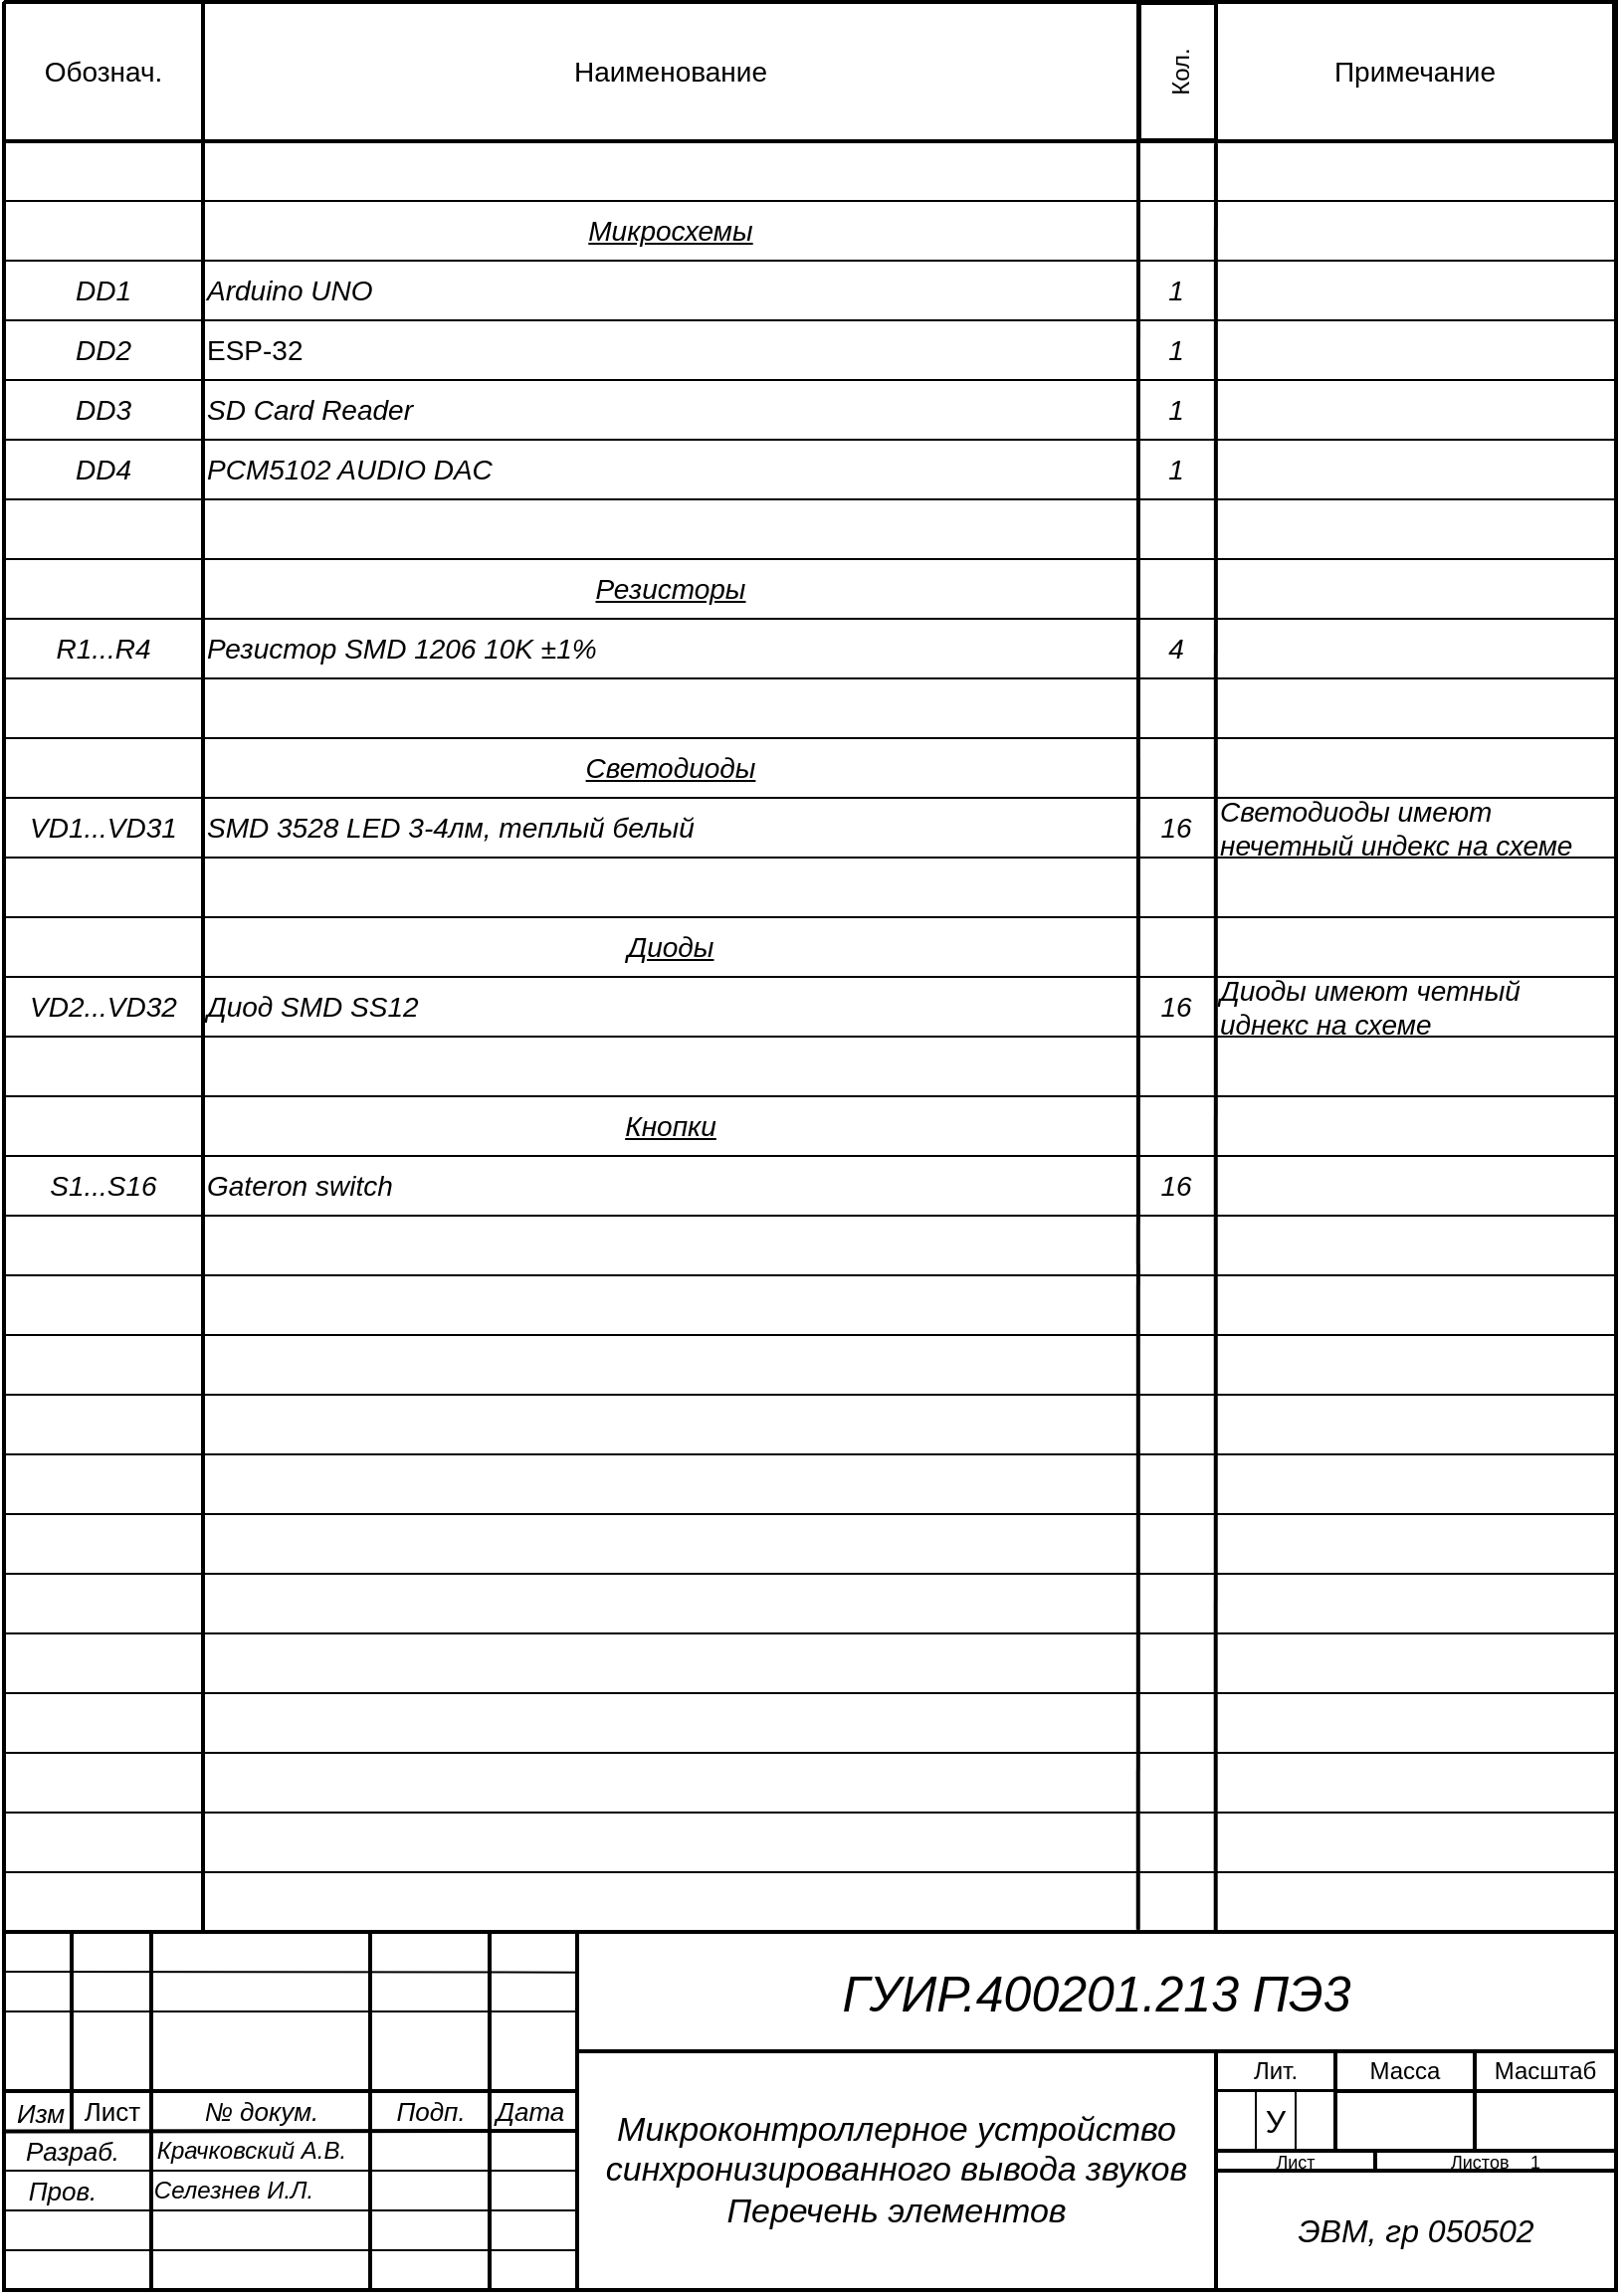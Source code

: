<mxfile version="20.3.0" type="device"><diagram id="4IPfK4ljeDuVF1AkYcaU" name="Page-1"><mxGraphModel dx="1422" dy="873" grid="1" gridSize="10" guides="1" tooltips="1" connect="1" arrows="1" fold="1" page="1" pageScale="1" pageWidth="827" pageHeight="1169" math="0" shadow="0"><root><mxCell id="0"/><mxCell id="1" parent="0"/><mxCell id="5FfaKmBfIs7Z0b6nnjuO-111" value="" style="rounded=0;whiteSpace=wrap;html=1;strokeWidth=1;" parent="1" vertex="1"><mxGeometry x="619" y="80" width="201" height="30" as="geometry"/></mxCell><mxCell id="5FfaKmBfIs7Z0b6nnjuO-112" value="" style="rounded=0;whiteSpace=wrap;html=1;strokeWidth=1;" parent="1" vertex="1"><mxGeometry x="619" y="110" width="201" height="30" as="geometry"/></mxCell><mxCell id="5FfaKmBfIs7Z0b6nnjuO-113" value="" style="rounded=0;whiteSpace=wrap;html=1;strokeWidth=1;" parent="1" vertex="1"><mxGeometry x="619" y="140" width="201" height="30" as="geometry"/></mxCell><mxCell id="5FfaKmBfIs7Z0b6nnjuO-114" value="" style="rounded=0;whiteSpace=wrap;html=1;strokeWidth=1;" parent="1" vertex="1"><mxGeometry x="619" y="170" width="201" height="30" as="geometry"/></mxCell><mxCell id="5FfaKmBfIs7Z0b6nnjuO-115" value="" style="rounded=0;whiteSpace=wrap;html=1;strokeWidth=1;" parent="1" vertex="1"><mxGeometry x="619" y="200" width="201" height="30" as="geometry"/></mxCell><mxCell id="5FfaKmBfIs7Z0b6nnjuO-116" value="" style="rounded=0;whiteSpace=wrap;html=1;strokeWidth=1;" parent="1" vertex="1"><mxGeometry x="619" y="230" width="201" height="30" as="geometry"/></mxCell><mxCell id="5FfaKmBfIs7Z0b6nnjuO-117" value="" style="rounded=0;whiteSpace=wrap;html=1;strokeWidth=1;" parent="1" vertex="1"><mxGeometry x="619" y="260" width="201" height="30" as="geometry"/></mxCell><mxCell id="5FfaKmBfIs7Z0b6nnjuO-118" value="" style="rounded=0;whiteSpace=wrap;html=1;strokeWidth=1;" parent="1" vertex="1"><mxGeometry x="619" y="290" width="201" height="30" as="geometry"/></mxCell><mxCell id="5FfaKmBfIs7Z0b6nnjuO-119" value="" style="rounded=0;whiteSpace=wrap;html=1;strokeWidth=1;" parent="1" vertex="1"><mxGeometry x="619" y="320" width="201" height="30" as="geometry"/></mxCell><mxCell id="5FfaKmBfIs7Z0b6nnjuO-120" value="" style="rounded=0;whiteSpace=wrap;html=1;strokeWidth=1;" parent="1" vertex="1"><mxGeometry x="619" y="350" width="201" height="30" as="geometry"/></mxCell><mxCell id="5FfaKmBfIs7Z0b6nnjuO-121" value="" style="rounded=0;whiteSpace=wrap;html=1;strokeWidth=1;" parent="1" vertex="1"><mxGeometry x="619" y="380" width="201" height="30" as="geometry"/></mxCell><mxCell id="5FfaKmBfIs7Z0b6nnjuO-122" value="&lt;i&gt;&lt;font style=&quot;font-size: 14px;&quot;&gt;Светодиоды имеют нечетный индекс на схеме&lt;/font&gt;&lt;/i&gt;" style="rounded=0;whiteSpace=wrap;html=1;strokeWidth=1;align=left;" parent="1" vertex="1"><mxGeometry x="619" y="410" width="201" height="30" as="geometry"/></mxCell><mxCell id="5FfaKmBfIs7Z0b6nnjuO-123" value="" style="rounded=0;whiteSpace=wrap;html=1;strokeWidth=1;" parent="1" vertex="1"><mxGeometry x="619" y="440" width="201" height="30" as="geometry"/></mxCell><mxCell id="5FfaKmBfIs7Z0b6nnjuO-124" value="" style="rounded=0;whiteSpace=wrap;html=1;strokeWidth=1;" parent="1" vertex="1"><mxGeometry x="619" y="470" width="201" height="30" as="geometry"/></mxCell><mxCell id="5FfaKmBfIs7Z0b6nnjuO-125" value="&lt;font style=&quot;font-size: 14px;&quot;&gt;&lt;i&gt;Диоды имеют четный иднекс на схеме&lt;/i&gt;&lt;/font&gt;" style="rounded=0;whiteSpace=wrap;html=1;strokeWidth=1;align=left;" parent="1" vertex="1"><mxGeometry x="619" y="500" width="201" height="30" as="geometry"/></mxCell><mxCell id="5FfaKmBfIs7Z0b6nnjuO-126" value="" style="rounded=0;whiteSpace=wrap;html=1;strokeWidth=1;" parent="1" vertex="1"><mxGeometry x="619" y="530" width="201" height="30" as="geometry"/></mxCell><mxCell id="5FfaKmBfIs7Z0b6nnjuO-127" value="" style="rounded=0;whiteSpace=wrap;html=1;strokeWidth=1;" parent="1" vertex="1"><mxGeometry x="619" y="560" width="201" height="30" as="geometry"/></mxCell><mxCell id="5FfaKmBfIs7Z0b6nnjuO-128" value="" style="rounded=0;whiteSpace=wrap;html=1;strokeWidth=1;" parent="1" vertex="1"><mxGeometry x="619" y="590" width="201" height="30" as="geometry"/></mxCell><mxCell id="5FfaKmBfIs7Z0b6nnjuO-129" value="" style="rounded=0;whiteSpace=wrap;html=1;strokeWidth=1;" parent="1" vertex="1"><mxGeometry x="619" y="620" width="201" height="30" as="geometry"/></mxCell><mxCell id="5FfaKmBfIs7Z0b6nnjuO-130" value="" style="rounded=0;whiteSpace=wrap;html=1;strokeWidth=1;" parent="1" vertex="1"><mxGeometry x="619" y="650" width="201" height="30" as="geometry"/></mxCell><mxCell id="5FfaKmBfIs7Z0b6nnjuO-131" value="" style="rounded=0;whiteSpace=wrap;html=1;strokeWidth=1;" parent="1" vertex="1"><mxGeometry x="619" y="680" width="201" height="30" as="geometry"/></mxCell><mxCell id="5FfaKmBfIs7Z0b6nnjuO-132" value="" style="rounded=0;whiteSpace=wrap;html=1;strokeWidth=1;" parent="1" vertex="1"><mxGeometry x="619" y="710" width="201" height="30" as="geometry"/></mxCell><mxCell id="5FfaKmBfIs7Z0b6nnjuO-133" value="" style="rounded=0;whiteSpace=wrap;html=1;strokeWidth=1;" parent="1" vertex="1"><mxGeometry x="619" y="740" width="201" height="30" as="geometry"/></mxCell><mxCell id="5FfaKmBfIs7Z0b6nnjuO-134" value="" style="rounded=0;whiteSpace=wrap;html=1;strokeWidth=1;" parent="1" vertex="1"><mxGeometry x="619" y="770" width="201" height="30" as="geometry"/></mxCell><mxCell id="5FfaKmBfIs7Z0b6nnjuO-135" value="" style="rounded=0;whiteSpace=wrap;html=1;strokeWidth=1;" parent="1" vertex="1"><mxGeometry x="619" y="800" width="201" height="30" as="geometry"/></mxCell><mxCell id="5FfaKmBfIs7Z0b6nnjuO-136" value="" style="rounded=0;whiteSpace=wrap;html=1;strokeWidth=1;" parent="1" vertex="1"><mxGeometry x="619" y="830" width="201" height="30" as="geometry"/></mxCell><mxCell id="5FfaKmBfIs7Z0b6nnjuO-137" value="" style="rounded=0;whiteSpace=wrap;html=1;strokeWidth=1;" parent="1" vertex="1"><mxGeometry x="619" y="860" width="201" height="30" as="geometry"/></mxCell><mxCell id="5FfaKmBfIs7Z0b6nnjuO-138" value="" style="rounded=0;whiteSpace=wrap;html=1;strokeWidth=1;" parent="1" vertex="1"><mxGeometry x="619" y="890" width="201" height="30" as="geometry"/></mxCell><mxCell id="5FfaKmBfIs7Z0b6nnjuO-139" value="" style="rounded=0;whiteSpace=wrap;html=1;strokeWidth=1;" parent="1" vertex="1"><mxGeometry x="619" y="920" width="201" height="30" as="geometry"/></mxCell><mxCell id="5FfaKmBfIs7Z0b6nnjuO-140" value="" style="rounded=0;whiteSpace=wrap;html=1;strokeWidth=1;" parent="1" vertex="1"><mxGeometry x="619" y="950" width="201" height="30" as="geometry"/></mxCell><mxCell id="5FfaKmBfIs7Z0b6nnjuO-85" value="" style="rounded=0;whiteSpace=wrap;html=1;strokeWidth=1;" parent="1" vertex="1"><mxGeometry x="579" y="290" width="40" height="30" as="geometry"/></mxCell><mxCell id="5FfaKmBfIs7Z0b6nnjuO-86" value="" style="rounded=0;whiteSpace=wrap;html=1;strokeWidth=1;" parent="1" vertex="1"><mxGeometry x="579" y="260" width="40" height="30" as="geometry"/></mxCell><mxCell id="5FfaKmBfIs7Z0b6nnjuO-87" value="&lt;font style=&quot;font-size: 14px;&quot;&gt;&lt;i&gt;1&lt;/i&gt;&lt;/font&gt;" style="rounded=0;whiteSpace=wrap;html=1;strokeWidth=1;" parent="1" vertex="1"><mxGeometry x="579" y="230" width="40" height="30" as="geometry"/></mxCell><mxCell id="5FfaKmBfIs7Z0b6nnjuO-88" value="&lt;font style=&quot;font-size: 14px;&quot;&gt;&lt;i&gt;1&lt;/i&gt;&lt;/font&gt;" style="rounded=0;whiteSpace=wrap;html=1;strokeWidth=1;" parent="1" vertex="1"><mxGeometry x="579" y="200" width="40" height="30" as="geometry"/></mxCell><mxCell id="5FfaKmBfIs7Z0b6nnjuO-89" value="&lt;font style=&quot;font-size: 14px;&quot;&gt;&lt;i&gt;16&lt;/i&gt;&lt;/font&gt;" style="rounded=0;whiteSpace=wrap;html=1;strokeWidth=1;" parent="1" vertex="1"><mxGeometry x="579" y="410" width="40" height="30" as="geometry"/></mxCell><mxCell id="5FfaKmBfIs7Z0b6nnjuO-90" value="" style="rounded=0;whiteSpace=wrap;html=1;strokeWidth=1;" parent="1" vertex="1"><mxGeometry x="579" y="380" width="40" height="30" as="geometry"/></mxCell><mxCell id="5FfaKmBfIs7Z0b6nnjuO-91" value="" style="rounded=0;whiteSpace=wrap;html=1;strokeWidth=1;" parent="1" vertex="1"><mxGeometry x="579" y="350" width="40" height="30" as="geometry"/></mxCell><mxCell id="5FfaKmBfIs7Z0b6nnjuO-92" value="&lt;font style=&quot;font-size: 14px;&quot;&gt;&lt;i&gt;4&lt;/i&gt;&lt;/font&gt;" style="rounded=0;whiteSpace=wrap;html=1;strokeWidth=1;" parent="1" vertex="1"><mxGeometry x="579" y="320" width="40" height="30" as="geometry"/></mxCell><mxCell id="5FfaKmBfIs7Z0b6nnjuO-93" value="" style="rounded=0;whiteSpace=wrap;html=1;strokeWidth=1;" parent="1" vertex="1"><mxGeometry x="579" y="530" width="40" height="30" as="geometry"/></mxCell><mxCell id="5FfaKmBfIs7Z0b6nnjuO-94" value="&lt;font style=&quot;font-size: 14px;&quot;&gt;&lt;i&gt;16&lt;/i&gt;&lt;/font&gt;" style="rounded=0;whiteSpace=wrap;html=1;strokeWidth=1;" parent="1" vertex="1"><mxGeometry x="579" y="500" width="40" height="30" as="geometry"/></mxCell><mxCell id="5FfaKmBfIs7Z0b6nnjuO-95" value="" style="rounded=0;whiteSpace=wrap;html=1;strokeWidth=1;" parent="1" vertex="1"><mxGeometry x="579" y="470" width="40" height="30" as="geometry"/></mxCell><mxCell id="5FfaKmBfIs7Z0b6nnjuO-96" value="" style="rounded=0;whiteSpace=wrap;html=1;strokeWidth=1;" parent="1" vertex="1"><mxGeometry x="579" y="440" width="40" height="30" as="geometry"/></mxCell><mxCell id="5FfaKmBfIs7Z0b6nnjuO-97" value="" style="rounded=0;whiteSpace=wrap;html=1;strokeWidth=1;" parent="1" vertex="1"><mxGeometry x="579" y="650" width="40" height="30" as="geometry"/></mxCell><mxCell id="5FfaKmBfIs7Z0b6nnjuO-98" value="" style="rounded=0;whiteSpace=wrap;html=1;strokeWidth=1;" parent="1" vertex="1"><mxGeometry x="579" y="620" width="40" height="30" as="geometry"/></mxCell><mxCell id="5FfaKmBfIs7Z0b6nnjuO-99" value="&lt;font style=&quot;font-size: 14px;&quot;&gt;&lt;i&gt;16&lt;/i&gt;&lt;/font&gt;" style="rounded=0;whiteSpace=wrap;html=1;strokeWidth=1;" parent="1" vertex="1"><mxGeometry x="579" y="590" width="40" height="30" as="geometry"/></mxCell><mxCell id="5FfaKmBfIs7Z0b6nnjuO-100" value="" style="rounded=0;whiteSpace=wrap;html=1;strokeWidth=1;" parent="1" vertex="1"><mxGeometry x="579" y="560" width="40" height="30" as="geometry"/></mxCell><mxCell id="5FfaKmBfIs7Z0b6nnjuO-101" value="" style="rounded=0;whiteSpace=wrap;html=1;strokeWidth=1;" parent="1" vertex="1"><mxGeometry x="579" y="710" width="40" height="30" as="geometry"/></mxCell><mxCell id="5FfaKmBfIs7Z0b6nnjuO-102" value="" style="rounded=0;whiteSpace=wrap;html=1;strokeWidth=1;" parent="1" vertex="1"><mxGeometry x="579" y="680" width="40" height="30" as="geometry"/></mxCell><mxCell id="5FfaKmBfIs7Z0b6nnjuO-103" value="" style="rounded=0;whiteSpace=wrap;html=1;strokeWidth=1;" parent="1" vertex="1"><mxGeometry x="579" y="830" width="40" height="30" as="geometry"/></mxCell><mxCell id="5FfaKmBfIs7Z0b6nnjuO-104" value="" style="rounded=0;whiteSpace=wrap;html=1;strokeWidth=1;" parent="1" vertex="1"><mxGeometry x="579" y="800" width="40" height="30" as="geometry"/></mxCell><mxCell id="5FfaKmBfIs7Z0b6nnjuO-105" value="" style="rounded=0;whiteSpace=wrap;html=1;strokeWidth=1;" parent="1" vertex="1"><mxGeometry x="579" y="770" width="40" height="30" as="geometry"/></mxCell><mxCell id="5FfaKmBfIs7Z0b6nnjuO-106" value="" style="rounded=0;whiteSpace=wrap;html=1;strokeWidth=1;" parent="1" vertex="1"><mxGeometry x="579" y="740" width="40" height="30" as="geometry"/></mxCell><mxCell id="5FfaKmBfIs7Z0b6nnjuO-107" value="" style="rounded=0;whiteSpace=wrap;html=1;strokeWidth=1;" parent="1" vertex="1"><mxGeometry x="579" y="920" width="40" height="30" as="geometry"/></mxCell><mxCell id="5FfaKmBfIs7Z0b6nnjuO-108" value="" style="rounded=0;whiteSpace=wrap;html=1;strokeWidth=1;" parent="1" vertex="1"><mxGeometry x="579" y="890" width="40" height="30" as="geometry"/></mxCell><mxCell id="5FfaKmBfIs7Z0b6nnjuO-109" value="" style="rounded=0;whiteSpace=wrap;html=1;strokeWidth=1;" parent="1" vertex="1"><mxGeometry x="579" y="860" width="40" height="30" as="geometry"/></mxCell><mxCell id="5FfaKmBfIs7Z0b6nnjuO-110" value="" style="rounded=0;whiteSpace=wrap;html=1;strokeWidth=1;" parent="1" vertex="1"><mxGeometry x="579" y="950" width="40" height="30" as="geometry"/></mxCell><mxCell id="5FfaKmBfIs7Z0b6nnjuO-83" value="&lt;font style=&quot;font-size: 14px;&quot;&gt;&lt;i&gt;1&lt;/i&gt;&lt;/font&gt;" style="rounded=0;whiteSpace=wrap;html=1;strokeWidth=1;" parent="1" vertex="1"><mxGeometry x="579" y="170" width="40" height="30" as="geometry"/></mxCell><mxCell id="5FfaKmBfIs7Z0b6nnjuO-84" value="&lt;font style=&quot;font-size: 14px;&quot;&gt;&lt;i&gt;1&lt;/i&gt;&lt;/font&gt;" style="rounded=0;whiteSpace=wrap;html=1;strokeWidth=1;" parent="1" vertex="1"><mxGeometry x="579" y="140" width="40" height="30" as="geometry"/></mxCell><mxCell id="5FfaKmBfIs7Z0b6nnjuO-82" value="" style="rounded=0;whiteSpace=wrap;html=1;strokeWidth=1;" parent="1" vertex="1"><mxGeometry x="579" y="110" width="40" height="30" as="geometry"/></mxCell><mxCell id="5FfaKmBfIs7Z0b6nnjuO-81" value="" style="rounded=0;whiteSpace=wrap;html=1;strokeWidth=1;" parent="1" vertex="1"><mxGeometry x="579" y="80" width="40" height="30" as="geometry"/></mxCell><mxCell id="5FfaKmBfIs7Z0b6nnjuO-39" value="" style="rounded=0;whiteSpace=wrap;html=1;strokeWidth=1;" parent="1" vertex="1"><mxGeometry x="110" y="80" width="470" height="30" as="geometry"/></mxCell><mxCell id="5FfaKmBfIs7Z0b6nnjuO-40" value="&lt;i&gt;&lt;font style=&quot;font-size: 14px;&quot;&gt;&lt;u style=&quot;&quot;&gt;Микросхемы&lt;/u&gt;&lt;/font&gt;&lt;/i&gt;" style="rounded=0;whiteSpace=wrap;html=1;strokeWidth=1;" parent="1" vertex="1"><mxGeometry x="110" y="110" width="470" height="30" as="geometry"/></mxCell><mxCell id="5FfaKmBfIs7Z0b6nnjuO-41" value="&lt;font style=&quot;font-size: 14px;&quot;&gt;&lt;i&gt;Arduino UNO&lt;/i&gt;&lt;/font&gt;" style="rounded=0;whiteSpace=wrap;html=1;strokeWidth=1;align=left;" parent="1" vertex="1"><mxGeometry x="110" y="140" width="470" height="30" as="geometry"/></mxCell><mxCell id="5FfaKmBfIs7Z0b6nnjuO-42" value="&lt;font style=&quot;font-size: 14px;&quot;&gt;ESP-32&lt;/font&gt;" style="rounded=0;whiteSpace=wrap;html=1;strokeWidth=1;align=left;" parent="1" vertex="1"><mxGeometry x="110" y="170" width="470" height="30" as="geometry"/></mxCell><mxCell id="5FfaKmBfIs7Z0b6nnjuO-43" value="&lt;font style=&quot;font-size: 14px;&quot;&gt;&lt;i&gt;SD Card Reader&lt;/i&gt;&lt;/font&gt;" style="rounded=0;whiteSpace=wrap;html=1;strokeWidth=1;align=left;" parent="1" vertex="1"><mxGeometry x="110" y="200" width="470" height="30" as="geometry"/></mxCell><mxCell id="5FfaKmBfIs7Z0b6nnjuO-44" value="&lt;font style=&quot;font-size: 14px;&quot;&gt;&lt;i&gt;PCM5102 AUDIO DAC&lt;/i&gt;&lt;/font&gt;" style="rounded=0;whiteSpace=wrap;html=1;strokeWidth=1;align=left;" parent="1" vertex="1"><mxGeometry x="110" y="230" width="470" height="30" as="geometry"/></mxCell><mxCell id="5FfaKmBfIs7Z0b6nnjuO-45" value="" style="rounded=0;whiteSpace=wrap;html=1;strokeWidth=1;" parent="1" vertex="1"><mxGeometry x="110" y="260" width="470" height="30" as="geometry"/></mxCell><mxCell id="5FfaKmBfIs7Z0b6nnjuO-46" value="&lt;font style=&quot;font-size: 14px;&quot;&gt;&lt;u&gt;&lt;i&gt;Резисторы&lt;/i&gt;&lt;/u&gt;&lt;/font&gt;" style="rounded=0;whiteSpace=wrap;html=1;strokeWidth=1;" parent="1" vertex="1"><mxGeometry x="110" y="290" width="470" height="30" as="geometry"/></mxCell><mxCell id="5FfaKmBfIs7Z0b6nnjuO-47" value="&lt;font style=&quot;font-size: 14px;&quot;&gt;&lt;i&gt;Резистор SMD 1206 10K ±1%&lt;/i&gt;&lt;/font&gt;" style="rounded=0;whiteSpace=wrap;html=1;strokeWidth=1;align=left;" parent="1" vertex="1"><mxGeometry x="110" y="320" width="470" height="30" as="geometry"/></mxCell><mxCell id="5FfaKmBfIs7Z0b6nnjuO-48" value="" style="rounded=0;whiteSpace=wrap;html=1;strokeWidth=1;" parent="1" vertex="1"><mxGeometry x="110" y="350" width="470" height="30" as="geometry"/></mxCell><mxCell id="5FfaKmBfIs7Z0b6nnjuO-49" value="&lt;font style=&quot;font-size: 14px;&quot;&gt;&lt;u&gt;&lt;i&gt;Светодиоды&lt;/i&gt;&lt;/u&gt;&lt;/font&gt;" style="rounded=0;whiteSpace=wrap;html=1;strokeWidth=1;" parent="1" vertex="1"><mxGeometry x="110" y="380" width="470" height="30" as="geometry"/></mxCell><mxCell id="5FfaKmBfIs7Z0b6nnjuO-50" value="&lt;font style=&quot;font-size: 14px;&quot;&gt;&lt;i&gt;SMD 3528 LED 3-4лм, теплый белый&lt;/i&gt;&lt;/font&gt;" style="rounded=0;whiteSpace=wrap;html=1;strokeWidth=1;align=left;" parent="1" vertex="1"><mxGeometry x="110" y="410" width="470" height="30" as="geometry"/></mxCell><mxCell id="5FfaKmBfIs7Z0b6nnjuO-51" value="" style="rounded=0;whiteSpace=wrap;html=1;strokeWidth=1;" parent="1" vertex="1"><mxGeometry x="110" y="440" width="470" height="30" as="geometry"/></mxCell><mxCell id="5FfaKmBfIs7Z0b6nnjuO-52" value="&lt;i&gt;&lt;font style=&quot;font-size: 14px;&quot;&gt;&lt;u&gt;Диоды&lt;/u&gt;&lt;/font&gt;&lt;/i&gt;" style="rounded=0;whiteSpace=wrap;html=1;strokeWidth=1;" parent="1" vertex="1"><mxGeometry x="110" y="470" width="470" height="30" as="geometry"/></mxCell><mxCell id="5FfaKmBfIs7Z0b6nnjuO-53" value="&lt;font style=&quot;font-size: 14px;&quot;&gt;&lt;i&gt;Диод SMD SS12&amp;nbsp;&lt;/i&gt;&lt;/font&gt;" style="rounded=0;whiteSpace=wrap;html=1;strokeWidth=1;align=left;" parent="1" vertex="1"><mxGeometry x="110" y="500" width="470" height="30" as="geometry"/></mxCell><mxCell id="5FfaKmBfIs7Z0b6nnjuO-54" value="" style="rounded=0;whiteSpace=wrap;html=1;strokeWidth=1;" parent="1" vertex="1"><mxGeometry x="110" y="530" width="470" height="30" as="geometry"/></mxCell><mxCell id="5FfaKmBfIs7Z0b6nnjuO-55" value="&lt;i&gt;&lt;u&gt;&lt;font style=&quot;font-size: 14px;&quot;&gt;Кнопки&lt;/font&gt;&lt;/u&gt;&lt;/i&gt;" style="rounded=0;whiteSpace=wrap;html=1;strokeWidth=1;" parent="1" vertex="1"><mxGeometry x="110" y="560" width="470" height="30" as="geometry"/></mxCell><mxCell id="5FfaKmBfIs7Z0b6nnjuO-56" value="&lt;i&gt;&lt;font style=&quot;font-size: 14px;&quot;&gt;Gateron switch&lt;/font&gt;&lt;/i&gt;" style="rounded=0;whiteSpace=wrap;html=1;strokeWidth=1;align=left;" parent="1" vertex="1"><mxGeometry x="110" y="590" width="470" height="30" as="geometry"/></mxCell><mxCell id="5FfaKmBfIs7Z0b6nnjuO-57" value="" style="rounded=0;whiteSpace=wrap;html=1;strokeWidth=1;" parent="1" vertex="1"><mxGeometry x="110" y="620" width="470" height="30" as="geometry"/></mxCell><mxCell id="5FfaKmBfIs7Z0b6nnjuO-58" value="" style="rounded=0;whiteSpace=wrap;html=1;strokeWidth=1;" parent="1" vertex="1"><mxGeometry x="110" y="650" width="470" height="30" as="geometry"/></mxCell><mxCell id="5FfaKmBfIs7Z0b6nnjuO-59" value="" style="rounded=0;whiteSpace=wrap;html=1;strokeWidth=1;" parent="1" vertex="1"><mxGeometry x="110" y="680" width="470" height="30" as="geometry"/></mxCell><mxCell id="5FfaKmBfIs7Z0b6nnjuO-60" value="" style="rounded=0;whiteSpace=wrap;html=1;strokeWidth=1;" parent="1" vertex="1"><mxGeometry x="110" y="710" width="470" height="30" as="geometry"/></mxCell><mxCell id="5FfaKmBfIs7Z0b6nnjuO-61" value="" style="rounded=0;whiteSpace=wrap;html=1;strokeWidth=1;" parent="1" vertex="1"><mxGeometry x="110" y="740" width="470" height="30" as="geometry"/></mxCell><mxCell id="5FfaKmBfIs7Z0b6nnjuO-62" value="" style="rounded=0;whiteSpace=wrap;html=1;strokeWidth=1;" parent="1" vertex="1"><mxGeometry x="110" y="770" width="470" height="30" as="geometry"/></mxCell><mxCell id="5FfaKmBfIs7Z0b6nnjuO-63" value="" style="rounded=0;whiteSpace=wrap;html=1;strokeWidth=1;" parent="1" vertex="1"><mxGeometry x="110" y="800" width="470" height="30" as="geometry"/></mxCell><mxCell id="5FfaKmBfIs7Z0b6nnjuO-64" value="" style="rounded=0;whiteSpace=wrap;html=1;strokeWidth=1;" parent="1" vertex="1"><mxGeometry x="110" y="830" width="470" height="30" as="geometry"/></mxCell><mxCell id="5FfaKmBfIs7Z0b6nnjuO-65" value="" style="rounded=0;whiteSpace=wrap;html=1;strokeWidth=1;" parent="1" vertex="1"><mxGeometry x="110" y="860" width="470" height="30" as="geometry"/></mxCell><mxCell id="5FfaKmBfIs7Z0b6nnjuO-66" value="" style="rounded=0;whiteSpace=wrap;html=1;strokeWidth=1;" parent="1" vertex="1"><mxGeometry x="110" y="890" width="470" height="30" as="geometry"/></mxCell><mxCell id="5FfaKmBfIs7Z0b6nnjuO-67" value="" style="rounded=0;whiteSpace=wrap;html=1;strokeWidth=1;" parent="1" vertex="1"><mxGeometry x="110" y="920" width="470" height="30" as="geometry"/></mxCell><mxCell id="5FfaKmBfIs7Z0b6nnjuO-68" value="" style="rounded=0;whiteSpace=wrap;html=1;strokeWidth=1;" parent="1" vertex="1"><mxGeometry x="110" y="950" width="470" height="30" as="geometry"/></mxCell><mxCell id="5FfaKmBfIs7Z0b6nnjuO-2" value="&lt;font style=&quot;font-size: 14px;&quot;&gt;Обознач.&lt;br&gt;&lt;/font&gt;" style="rounded=0;whiteSpace=wrap;html=1;strokeWidth=1;" parent="1" vertex="1"><mxGeometry x="10" y="10" width="100" height="70" as="geometry"/></mxCell><mxCell id="5FfaKmBfIs7Z0b6nnjuO-3" value="" style="rounded=0;whiteSpace=wrap;html=1;strokeWidth=1;" parent="1" vertex="1"><mxGeometry x="10" y="920" width="100" height="30" as="geometry"/></mxCell><mxCell id="5FfaKmBfIs7Z0b6nnjuO-4" value="" style="rounded=0;whiteSpace=wrap;html=1;strokeWidth=1;" parent="1" vertex="1"><mxGeometry x="10" y="890" width="100" height="30" as="geometry"/></mxCell><mxCell id="5FfaKmBfIs7Z0b6nnjuO-5" value="" style="rounded=0;whiteSpace=wrap;html=1;strokeWidth=1;" parent="1" vertex="1"><mxGeometry x="10" y="860" width="100" height="30" as="geometry"/></mxCell><mxCell id="5FfaKmBfIs7Z0b6nnjuO-6" value="" style="rounded=0;whiteSpace=wrap;html=1;strokeWidth=1;" parent="1" vertex="1"><mxGeometry x="10" y="830" width="100" height="30" as="geometry"/></mxCell><mxCell id="5FfaKmBfIs7Z0b6nnjuO-7" value="" style="rounded=0;whiteSpace=wrap;html=1;strokeWidth=1;" parent="1" vertex="1"><mxGeometry x="10" y="800" width="100" height="30" as="geometry"/></mxCell><mxCell id="5FfaKmBfIs7Z0b6nnjuO-8" value="" style="rounded=0;whiteSpace=wrap;html=1;strokeWidth=1;" parent="1" vertex="1"><mxGeometry x="10" y="770" width="100" height="30" as="geometry"/></mxCell><mxCell id="5FfaKmBfIs7Z0b6nnjuO-9" value="" style="rounded=0;whiteSpace=wrap;html=1;strokeWidth=1;" parent="1" vertex="1"><mxGeometry x="10" y="740" width="100" height="30" as="geometry"/></mxCell><mxCell id="5FfaKmBfIs7Z0b6nnjuO-10" value="" style="rounded=0;whiteSpace=wrap;html=1;strokeWidth=1;" parent="1" vertex="1"><mxGeometry x="10" y="710" width="100" height="30" as="geometry"/></mxCell><mxCell id="5FfaKmBfIs7Z0b6nnjuO-11" value="" style="rounded=0;whiteSpace=wrap;html=1;strokeWidth=1;" parent="1" vertex="1"><mxGeometry x="10" y="680" width="100" height="30" as="geometry"/></mxCell><mxCell id="5FfaKmBfIs7Z0b6nnjuO-12" value="" style="rounded=0;whiteSpace=wrap;html=1;strokeWidth=1;" parent="1" vertex="1"><mxGeometry x="10" y="650" width="100" height="30" as="geometry"/></mxCell><mxCell id="5FfaKmBfIs7Z0b6nnjuO-13" value="" style="rounded=0;whiteSpace=wrap;html=1;strokeWidth=1;" parent="1" vertex="1"><mxGeometry x="10" y="620" width="100" height="30" as="geometry"/></mxCell><mxCell id="5FfaKmBfIs7Z0b6nnjuO-14" value="&lt;font style=&quot;font-size: 14px;&quot;&gt;&lt;i&gt;S1...S16&lt;/i&gt;&lt;/font&gt;" style="rounded=0;whiteSpace=wrap;html=1;strokeWidth=1;" parent="1" vertex="1"><mxGeometry x="10" y="590" width="100" height="30" as="geometry"/></mxCell><mxCell id="5FfaKmBfIs7Z0b6nnjuO-15" value="" style="rounded=0;whiteSpace=wrap;html=1;strokeWidth=1;" parent="1" vertex="1"><mxGeometry x="10" y="560" width="100" height="30" as="geometry"/></mxCell><mxCell id="5FfaKmBfIs7Z0b6nnjuO-16" value="" style="rounded=0;whiteSpace=wrap;html=1;strokeWidth=1;" parent="1" vertex="1"><mxGeometry x="10" y="530" width="100" height="30" as="geometry"/></mxCell><mxCell id="5FfaKmBfIs7Z0b6nnjuO-17" value="&lt;font style=&quot;font-size: 14px;&quot;&gt;&lt;i&gt;VD2...VD32&lt;/i&gt;&lt;/font&gt;" style="rounded=0;whiteSpace=wrap;html=1;strokeWidth=1;" parent="1" vertex="1"><mxGeometry x="10" y="500" width="100" height="30" as="geometry"/></mxCell><mxCell id="5FfaKmBfIs7Z0b6nnjuO-18" value="" style="rounded=0;whiteSpace=wrap;html=1;strokeWidth=1;" parent="1" vertex="1"><mxGeometry x="10" y="470" width="100" height="30" as="geometry"/></mxCell><mxCell id="5FfaKmBfIs7Z0b6nnjuO-19" value="" style="rounded=0;whiteSpace=wrap;html=1;strokeWidth=1;" parent="1" vertex="1"><mxGeometry x="10" y="440" width="100" height="30" as="geometry"/></mxCell><mxCell id="5FfaKmBfIs7Z0b6nnjuO-20" value="&lt;i&gt;&lt;font style=&quot;font-size: 14px;&quot;&gt;VD1...VD31&lt;/font&gt;&lt;/i&gt;" style="rounded=0;whiteSpace=wrap;html=1;strokeWidth=1;" parent="1" vertex="1"><mxGeometry x="10" y="410" width="100" height="30" as="geometry"/></mxCell><mxCell id="5FfaKmBfIs7Z0b6nnjuO-21" value="" style="rounded=0;whiteSpace=wrap;html=1;strokeWidth=1;" parent="1" vertex="1"><mxGeometry x="10" y="380" width="100" height="30" as="geometry"/></mxCell><mxCell id="5FfaKmBfIs7Z0b6nnjuO-22" value="" style="rounded=0;whiteSpace=wrap;html=1;strokeWidth=1;" parent="1" vertex="1"><mxGeometry x="10" y="350" width="100" height="30" as="geometry"/></mxCell><mxCell id="5FfaKmBfIs7Z0b6nnjuO-23" value="&lt;font style=&quot;font-size: 14px;&quot;&gt;&lt;i&gt;R1...R4&lt;/i&gt;&lt;/font&gt;" style="rounded=0;whiteSpace=wrap;html=1;strokeWidth=1;" parent="1" vertex="1"><mxGeometry x="10" y="320" width="100" height="30" as="geometry"/></mxCell><mxCell id="5FfaKmBfIs7Z0b6nnjuO-24" value="" style="rounded=0;whiteSpace=wrap;html=1;strokeWidth=1;" parent="1" vertex="1"><mxGeometry x="10" y="290" width="100" height="30" as="geometry"/></mxCell><mxCell id="5FfaKmBfIs7Z0b6nnjuO-25" value="" style="rounded=0;whiteSpace=wrap;html=1;strokeWidth=1;" parent="1" vertex="1"><mxGeometry x="10" y="260" width="100" height="30" as="geometry"/></mxCell><mxCell id="5FfaKmBfIs7Z0b6nnjuO-26" value="&lt;font style=&quot;font-size: 14px;&quot;&gt;&lt;i&gt;DD4&lt;/i&gt;&lt;/font&gt;" style="rounded=0;whiteSpace=wrap;html=1;strokeWidth=1;" parent="1" vertex="1"><mxGeometry x="10" y="230" width="100" height="30" as="geometry"/></mxCell><mxCell id="5FfaKmBfIs7Z0b6nnjuO-27" value="&lt;font style=&quot;font-size: 14px;&quot;&gt;&lt;i&gt;DD3&lt;/i&gt;&lt;/font&gt;" style="rounded=0;whiteSpace=wrap;html=1;strokeWidth=1;" parent="1" vertex="1"><mxGeometry x="10" y="200" width="100" height="30" as="geometry"/></mxCell><mxCell id="5FfaKmBfIs7Z0b6nnjuO-28" value="&lt;font style=&quot;font-size: 14px;&quot;&gt;&lt;i&gt;DD2&lt;/i&gt;&lt;/font&gt;" style="rounded=0;whiteSpace=wrap;html=1;strokeWidth=1;" parent="1" vertex="1"><mxGeometry x="10" y="170" width="100" height="30" as="geometry"/></mxCell><mxCell id="5FfaKmBfIs7Z0b6nnjuO-29" value="&lt;font style=&quot;font-size: 14px;&quot;&gt;&lt;i&gt;DD1&lt;/i&gt;&lt;/font&gt;" style="rounded=0;whiteSpace=wrap;html=1;strokeWidth=1;" parent="1" vertex="1"><mxGeometry x="10" y="140" width="100" height="30" as="geometry"/></mxCell><mxCell id="5FfaKmBfIs7Z0b6nnjuO-30" value="" style="rounded=0;whiteSpace=wrap;html=1;strokeWidth=1;" parent="1" vertex="1"><mxGeometry x="10" y="110" width="100" height="30" as="geometry"/></mxCell><mxCell id="5FfaKmBfIs7Z0b6nnjuO-31" value="" style="rounded=0;whiteSpace=wrap;html=1;strokeWidth=1;verticalAlign=middle;" parent="1" vertex="1"><mxGeometry x="10" y="80" width="100" height="30" as="geometry"/></mxCell><mxCell id="5FfaKmBfIs7Z0b6nnjuO-1" value="" style="rounded=0;whiteSpace=wrap;html=1;strokeWidth=1;" parent="1" vertex="1"><mxGeometry x="10" y="950" width="100" height="30" as="geometry"/></mxCell><mxCell id="0s-rXouSg3l5zf0m0G_P-2" value="&lt;i&gt;&lt;font style=&quot;font-size: 25px;&quot;&gt;ГУИР.400201.213 ПЭ3&lt;/font&gt;&lt;/i&gt;" style="rounded=0;whiteSpace=wrap;html=1;strokeWidth=2;" parent="1" vertex="1"><mxGeometry x="298" y="980" width="522" height="60" as="geometry"/></mxCell><mxCell id="0s-rXouSg3l5zf0m0G_P-3" value="Лит." style="rounded=0;whiteSpace=wrap;html=1;strokeWidth=2;" parent="1" vertex="1"><mxGeometry x="619" y="1040" width="60" height="20" as="geometry"/></mxCell><mxCell id="0s-rXouSg3l5zf0m0G_P-4" value="Масса" style="rounded=0;whiteSpace=wrap;html=1;strokeWidth=2;" parent="1" vertex="1"><mxGeometry x="679" y="1040" width="70" height="20" as="geometry"/></mxCell><mxCell id="0s-rXouSg3l5zf0m0G_P-5" value="Масштаб" style="rounded=0;whiteSpace=wrap;html=1;strokeWidth=2;" parent="1" vertex="1"><mxGeometry x="749" y="1040" width="71" height="20" as="geometry"/></mxCell><mxCell id="0s-rXouSg3l5zf0m0G_P-6" value="" style="rounded=0;whiteSpace=wrap;html=1;" parent="1" vertex="1"><mxGeometry x="619" y="1060" width="20" height="30" as="geometry"/></mxCell><mxCell id="0s-rXouSg3l5zf0m0G_P-7" value="&lt;font style=&quot;font-size: 16px;&quot;&gt;У&lt;/font&gt;" style="rounded=0;whiteSpace=wrap;html=1;" parent="1" vertex="1"><mxGeometry x="639" y="1060" width="20" height="30" as="geometry"/></mxCell><mxCell id="0s-rXouSg3l5zf0m0G_P-8" value="" style="rounded=0;whiteSpace=wrap;html=1;" parent="1" vertex="1"><mxGeometry x="659" y="1060" width="20" height="30" as="geometry"/></mxCell><mxCell id="0s-rXouSg3l5zf0m0G_P-9" value="" style="rounded=0;whiteSpace=wrap;html=1;strokeWidth=2;" parent="1" vertex="1"><mxGeometry x="679" y="1060" width="70" height="30" as="geometry"/></mxCell><mxCell id="0s-rXouSg3l5zf0m0G_P-10" value="" style="rounded=0;whiteSpace=wrap;html=1;strokeWidth=2;" parent="1" vertex="1"><mxGeometry x="749" y="1060" width="71" height="30" as="geometry"/></mxCell><mxCell id="0s-rXouSg3l5zf0m0G_P-11" value="&lt;font style=&quot;font-size: 9px;&quot;&gt;Лист&lt;/font&gt;" style="rounded=0;whiteSpace=wrap;html=1;strokeWidth=2;" parent="1" vertex="1"><mxGeometry x="619" y="1090" width="80" height="10" as="geometry"/></mxCell><mxCell id="0s-rXouSg3l5zf0m0G_P-12" value="&lt;font style=&quot;font-size: 9px;&quot;&gt;Листов&lt;span style=&quot;white-space: pre;&quot;&gt;&#9;&lt;/span&gt;1&lt;/font&gt;" style="rounded=0;whiteSpace=wrap;html=1;strokeWidth=2;" parent="1" vertex="1"><mxGeometry x="699" y="1090" width="121" height="10" as="geometry"/></mxCell><mxCell id="0s-rXouSg3l5zf0m0G_P-13" value="" style="endArrow=none;html=1;rounded=0;exitX=1;exitY=0;exitDx=0;exitDy=0;strokeWidth=2;" parent="1" edge="1"><mxGeometry width="50" height="50" relative="1" as="geometry"><mxPoint x="619" y="1100" as="sourcePoint"/><mxPoint x="619" y="1060" as="targetPoint"/></mxGeometry></mxCell><mxCell id="0s-rXouSg3l5zf0m0G_P-14" value="&lt;i&gt;ЭВМ, гр 050502&lt;/i&gt;" style="rounded=0;whiteSpace=wrap;html=1;fontSize=16;strokeWidth=2;" parent="1" vertex="1"><mxGeometry x="619" y="1100" width="201" height="60" as="geometry"/></mxCell><mxCell id="0s-rXouSg3l5zf0m0G_P-16" value="" style="endArrow=none;html=1;rounded=0;fontSize=16;strokeWidth=2;exitX=0;exitY=1;exitDx=0;exitDy=0;" parent="1" edge="1"><mxGeometry width="50" height="50" relative="1" as="geometry"><mxPoint x="10" y="1160" as="sourcePoint"/><mxPoint x="10" y="980" as="targetPoint"/></mxGeometry></mxCell><mxCell id="0s-rXouSg3l5zf0m0G_P-19" value="" style="endArrow=none;html=1;rounded=0;fontSize=16;strokeWidth=2;" parent="1" edge="1"><mxGeometry width="50" height="50" relative="1" as="geometry"><mxPoint x="254" y="1160" as="sourcePoint"/><mxPoint x="254" y="980" as="targetPoint"/></mxGeometry></mxCell><mxCell id="0s-rXouSg3l5zf0m0G_P-20" value="" style="endArrow=none;html=1;rounded=0;fontSize=16;strokeWidth=2;" parent="1" edge="1"><mxGeometry width="50" height="50" relative="1" as="geometry"><mxPoint x="194" y="1160" as="sourcePoint"/><mxPoint x="194" y="980" as="targetPoint"/></mxGeometry></mxCell><mxCell id="0s-rXouSg3l5zf0m0G_P-21" value="" style="endArrow=none;html=1;rounded=0;fontSize=16;strokeWidth=2;" parent="1" edge="1"><mxGeometry width="50" height="50" relative="1" as="geometry"><mxPoint x="44" y="1080" as="sourcePoint"/><mxPoint x="44" y="980" as="targetPoint"/></mxGeometry></mxCell><mxCell id="0s-rXouSg3l5zf0m0G_P-22" value="" style="endArrow=none;html=1;rounded=0;fontSize=16;strokeWidth=2;" parent="1" edge="1"><mxGeometry width="50" height="50" relative="1" as="geometry"><mxPoint x="84" y="1160" as="sourcePoint"/><mxPoint x="84" y="980" as="targetPoint"/></mxGeometry></mxCell><mxCell id="0s-rXouSg3l5zf0m0G_P-23" value="" style="endArrow=none;html=1;rounded=0;fontSize=16;strokeWidth=1;exitX=-0.001;exitY=0.339;exitDx=0;exitDy=0;exitPerimeter=0;" parent="1" edge="1"><mxGeometry width="50" height="50" relative="1" as="geometry"><mxPoint x="298.52" y="1000.34" as="sourcePoint"/><mxPoint x="10" y="1000" as="targetPoint"/></mxGeometry></mxCell><mxCell id="0s-rXouSg3l5zf0m0G_P-24" value="" style="endArrow=none;html=1;rounded=0;fontSize=16;strokeWidth=1;exitX=0;exitY=0.667;exitDx=0;exitDy=0;exitPerimeter=0;" parent="1" edge="1"><mxGeometry width="50" height="50" relative="1" as="geometry"><mxPoint x="298" y="1020.02" as="sourcePoint"/><mxPoint x="10" y="1020" as="targetPoint"/></mxGeometry></mxCell><mxCell id="0s-rXouSg3l5zf0m0G_P-25" value="" style="endArrow=none;html=1;rounded=0;fontSize=16;strokeWidth=2;" parent="1" edge="1"><mxGeometry width="50" height="50" relative="1" as="geometry"><mxPoint x="299" y="1060" as="sourcePoint"/><mxPoint x="9" y="1060" as="targetPoint"/></mxGeometry></mxCell><mxCell id="0s-rXouSg3l5zf0m0G_P-26" value="" style="endArrow=none;html=1;rounded=0;fontSize=16;strokeWidth=2;entryX=0.037;entryY=0.843;entryDx=0;entryDy=0;entryPerimeter=0;" parent="1" target="0s-rXouSg3l5zf0m0G_P-29" edge="1"><mxGeometry width="50" height="50" relative="1" as="geometry"><mxPoint x="299" y="1080" as="sourcePoint"/><mxPoint x="14" y="1080" as="targetPoint"/></mxGeometry></mxCell><mxCell id="0s-rXouSg3l5zf0m0G_P-27" value="" style="endArrow=none;html=1;rounded=0;fontSize=16;strokeWidth=1;exitX=0;exitY=0.333;exitDx=0;exitDy=0;exitPerimeter=0;" parent="1" edge="1"><mxGeometry width="50" height="50" relative="1" as="geometry"><mxPoint x="299" y="1120" as="sourcePoint"/><mxPoint x="10" y="1120" as="targetPoint"/></mxGeometry></mxCell><mxCell id="0s-rXouSg3l5zf0m0G_P-28" value="" style="endArrow=none;html=1;rounded=0;fontSize=16;strokeWidth=1;exitX=0;exitY=0.667;exitDx=0;exitDy=0;exitPerimeter=0;" parent="1" edge="1"><mxGeometry width="50" height="50" relative="1" as="geometry"><mxPoint x="300" y="1140.02" as="sourcePoint"/><mxPoint x="10" y="1140" as="targetPoint"/></mxGeometry></mxCell><mxCell id="0s-rXouSg3l5zf0m0G_P-29" value="&lt;font style=&quot;font-size: 13px;&quot;&gt;&lt;i&gt;Изм&lt;/i&gt;&lt;/font&gt;" style="text;html=1;align=center;verticalAlign=middle;resizable=0;points=[];autosize=1;strokeColor=none;fillColor=none;fontSize=16;" parent="1" vertex="1"><mxGeometry x="8" y="1055" width="40" height="30" as="geometry"/></mxCell><mxCell id="0s-rXouSg3l5zf0m0G_P-30" value="Лист" style="text;html=1;align=center;verticalAlign=middle;resizable=0;points=[];autosize=1;strokeColor=none;fillColor=none;fontSize=13;" parent="1" vertex="1"><mxGeometry x="44" y="1060" width="40" height="20" as="geometry"/></mxCell><mxCell id="0s-rXouSg3l5zf0m0G_P-31" value="&lt;i&gt;№ докум.&lt;/i&gt;" style="text;html=1;align=center;verticalAlign=middle;resizable=0;points=[];autosize=1;strokeColor=none;fillColor=none;fontSize=13;" parent="1" vertex="1"><mxGeometry x="104" y="1060" width="70" height="20" as="geometry"/></mxCell><mxCell id="0s-rXouSg3l5zf0m0G_P-32" value="&lt;i&gt;Подп.&lt;/i&gt;" style="text;html=1;align=center;verticalAlign=middle;resizable=0;points=[];autosize=1;strokeColor=none;fillColor=none;fontSize=13;" parent="1" vertex="1"><mxGeometry x="199" y="1060" width="50" height="20" as="geometry"/></mxCell><mxCell id="0s-rXouSg3l5zf0m0G_P-33" value="&lt;i&gt;Дата&lt;/i&gt;" style="text;html=1;align=center;verticalAlign=middle;resizable=0;points=[];autosize=1;strokeColor=none;fillColor=none;fontSize=13;" parent="1" vertex="1"><mxGeometry x="249" y="1060" width="50" height="20" as="geometry"/></mxCell><mxCell id="0s-rXouSg3l5zf0m0G_P-34" value="&lt;i&gt;Разраб.&lt;/i&gt;" style="text;html=1;align=center;verticalAlign=middle;resizable=0;points=[];autosize=1;strokeColor=none;fillColor=none;fontSize=13;" parent="1" vertex="1"><mxGeometry x="14" y="1080" width="60" height="20" as="geometry"/></mxCell><mxCell id="0s-rXouSg3l5zf0m0G_P-35" value="&lt;i&gt;Пров.&lt;/i&gt;" style="text;html=1;align=center;verticalAlign=middle;resizable=0;points=[];autosize=1;strokeColor=none;fillColor=none;fontSize=13;" parent="1" vertex="1"><mxGeometry x="14" y="1100" width="50" height="20" as="geometry"/></mxCell><mxCell id="0s-rXouSg3l5zf0m0G_P-36" value="&lt;i&gt;&lt;font style=&quot;font-size: 17px;&quot;&gt;Микроконтроллерное устройство синхронизированного вывода звуков&lt;br&gt;Перечень элементов&lt;br&gt;&lt;/font&gt;&lt;/i&gt;" style="rounded=0;whiteSpace=wrap;html=1;strokeWidth=2;" parent="1" vertex="1"><mxGeometry x="298" y="1040" width="321" height="120" as="geometry"/></mxCell><mxCell id="0s-rXouSg3l5zf0m0G_P-38" value="" style="endArrow=none;html=1;rounded=0;verticalAlign=middle;entryX=0;entryY=1;entryDx=0;entryDy=0;strokeWidth=2;" parent="1" edge="1"><mxGeometry width="50" height="50" relative="1" as="geometry"><mxPoint x="9" y="1160" as="sourcePoint"/><mxPoint x="298" y="1160" as="targetPoint"/></mxGeometry></mxCell><mxCell id="0s-rXouSg3l5zf0m0G_P-40" value="" style="endArrow=none;html=1;rounded=0;strokeWidth=2;entryX=0;entryY=0;entryDx=0;entryDy=0;" parent="1" target="0s-rXouSg3l5zf0m0G_P-2" edge="1"><mxGeometry width="50" height="50" relative="1" as="geometry"><mxPoint x="9" y="980" as="sourcePoint"/><mxPoint x="58" y="930" as="targetPoint"/></mxGeometry></mxCell><mxCell id="0s-rXouSg3l5zf0m0G_P-41" value="" style="endArrow=none;html=1;rounded=0;strokeWidth=2;" parent="1" edge="1"><mxGeometry width="50" height="50" relative="1" as="geometry"><mxPoint x="10" y="980" as="sourcePoint"/><mxPoint x="10" y="10" as="targetPoint"/></mxGeometry></mxCell><mxCell id="0s-rXouSg3l5zf0m0G_P-42" value="" style="endArrow=none;html=1;rounded=0;strokeWidth=2;" parent="1" edge="1"><mxGeometry width="50" height="50" relative="1" as="geometry"><mxPoint x="821" y="10" as="sourcePoint"/><mxPoint x="10" y="10" as="targetPoint"/></mxGeometry></mxCell><mxCell id="0s-rXouSg3l5zf0m0G_P-43" value="" style="endArrow=none;html=1;rounded=0;strokeWidth=2;" parent="1" edge="1"><mxGeometry width="50" height="50" relative="1" as="geometry"><mxPoint x="820" y="980" as="sourcePoint"/><mxPoint x="820" y="10" as="targetPoint"/></mxGeometry></mxCell><mxCell id="0s-rXouSg3l5zf0m0G_P-44" value="" style="endArrow=none;html=1;rounded=0;strokeWidth=1;entryX=0;entryY=0.5;entryDx=0;entryDy=0;" parent="1" target="0s-rXouSg3l5zf0m0G_P-36" edge="1"><mxGeometry width="50" height="50" relative="1" as="geometry"><mxPoint x="10" y="1100" as="sourcePoint"/><mxPoint x="290" y="1100" as="targetPoint"/></mxGeometry></mxCell><mxCell id="lQjecUERyPver0IyF_dR-2" value="&lt;i&gt;Крачковский А.В.&lt;/i&gt;" style="text;html=1;align=center;verticalAlign=middle;resizable=0;points=[];autosize=1;strokeColor=none;fillColor=none;" parent="1" vertex="1"><mxGeometry x="74" y="1075" width="120" height="30" as="geometry"/></mxCell><mxCell id="lQjecUERyPver0IyF_dR-3" value="&lt;i&gt;Селезнев И.Л.&lt;/i&gt;" style="text;html=1;align=center;verticalAlign=middle;resizable=0;points=[];autosize=1;strokeColor=none;fillColor=none;" parent="1" vertex="1"><mxGeometry x="75" y="1095" width="100" height="30" as="geometry"/></mxCell><mxCell id="5FfaKmBfIs7Z0b6nnjuO-32" value="" style="endArrow=none;html=1;rounded=0;strokeWidth=2;" parent="1" edge="1"><mxGeometry width="50" height="50" relative="1" as="geometry"><mxPoint x="110" y="980" as="sourcePoint"/><mxPoint x="110" y="10" as="targetPoint"/></mxGeometry></mxCell><mxCell id="5FfaKmBfIs7Z0b6nnjuO-33" value="" style="endArrow=none;html=1;rounded=0;strokeWidth=2;" parent="1" edge="1"><mxGeometry width="50" height="50" relative="1" as="geometry"><mxPoint x="10" y="80" as="sourcePoint"/><mxPoint x="820" y="80" as="targetPoint"/></mxGeometry></mxCell><mxCell id="5FfaKmBfIs7Z0b6nnjuO-34" value="&lt;font style=&quot;font-size: 14px;&quot;&gt;Наименование&lt;/font&gt;" style="rounded=0;whiteSpace=wrap;html=1;strokeWidth=2;" parent="1" vertex="1"><mxGeometry x="110" y="10" width="470" height="70" as="geometry"/></mxCell><mxCell id="5FfaKmBfIs7Z0b6nnjuO-35" value="Кол." style="rounded=0;whiteSpace=wrap;html=1;strokeWidth=2;rotation=-90;" parent="1" vertex="1"><mxGeometry x="567" y="24" width="69" height="42" as="geometry"/></mxCell><mxCell id="5FfaKmBfIs7Z0b6nnjuO-36" value="&lt;font style=&quot;font-size: 14px;&quot;&gt;Примечание&lt;/font&gt;" style="rounded=0;whiteSpace=wrap;html=1;strokeWidth=2;" parent="1" vertex="1"><mxGeometry x="619" y="10" width="200" height="70" as="geometry"/></mxCell><mxCell id="5FfaKmBfIs7Z0b6nnjuO-37" value="" style="endArrow=none;html=1;rounded=0;strokeWidth=2;exitX=0.54;exitY=-0.018;exitDx=0;exitDy=0;exitPerimeter=0;" parent="1" source="0s-rXouSg3l5zf0m0G_P-2" edge="1"><mxGeometry width="50" height="50" relative="1" as="geometry"><mxPoint x="580" y="970" as="sourcePoint"/><mxPoint x="580" y="80" as="targetPoint"/></mxGeometry></mxCell><mxCell id="5FfaKmBfIs7Z0b6nnjuO-38" value="" style="endArrow=none;html=1;rounded=0;strokeWidth=2;exitX=0.54;exitY=-0.018;exitDx=0;exitDy=0;exitPerimeter=0;" parent="1" edge="1"><mxGeometry width="50" height="50" relative="1" as="geometry"><mxPoint x="618.84" y="980.0" as="sourcePoint"/><mxPoint x="618.96" y="81.08" as="targetPoint"/></mxGeometry></mxCell></root></mxGraphModel></diagram></mxfile>